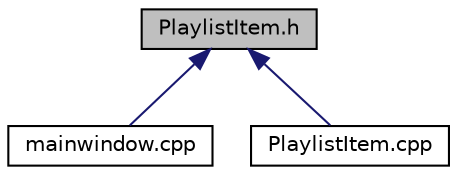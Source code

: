 digraph "PlaylistItem.h"
{
 // LATEX_PDF_SIZE
  edge [fontname="Helvetica",fontsize="10",labelfontname="Helvetica",labelfontsize="10"];
  node [fontname="Helvetica",fontsize="10",shape=record];
  Node1 [label="PlaylistItem.h",height=0.2,width=0.4,color="black", fillcolor="grey75", style="filled", fontcolor="black",tooltip="This file contains the declaration of the PlaylistItem class."];
  Node1 -> Node2 [dir="back",color="midnightblue",fontsize="10",style="solid"];
  Node2 [label="mainwindow.cpp",height=0.2,width=0.4,color="black", fillcolor="white", style="filled",URL="$mainwindow_8cpp.html",tooltip="Implementation file for the MainWindow class."];
  Node1 -> Node3 [dir="back",color="midnightblue",fontsize="10",style="solid"];
  Node3 [label="PlaylistItem.cpp",height=0.2,width=0.4,color="black", fillcolor="white", style="filled",URL="$PlaylistItem_8cpp.html",tooltip="Implementation file for the PlaylistItem class."];
}
